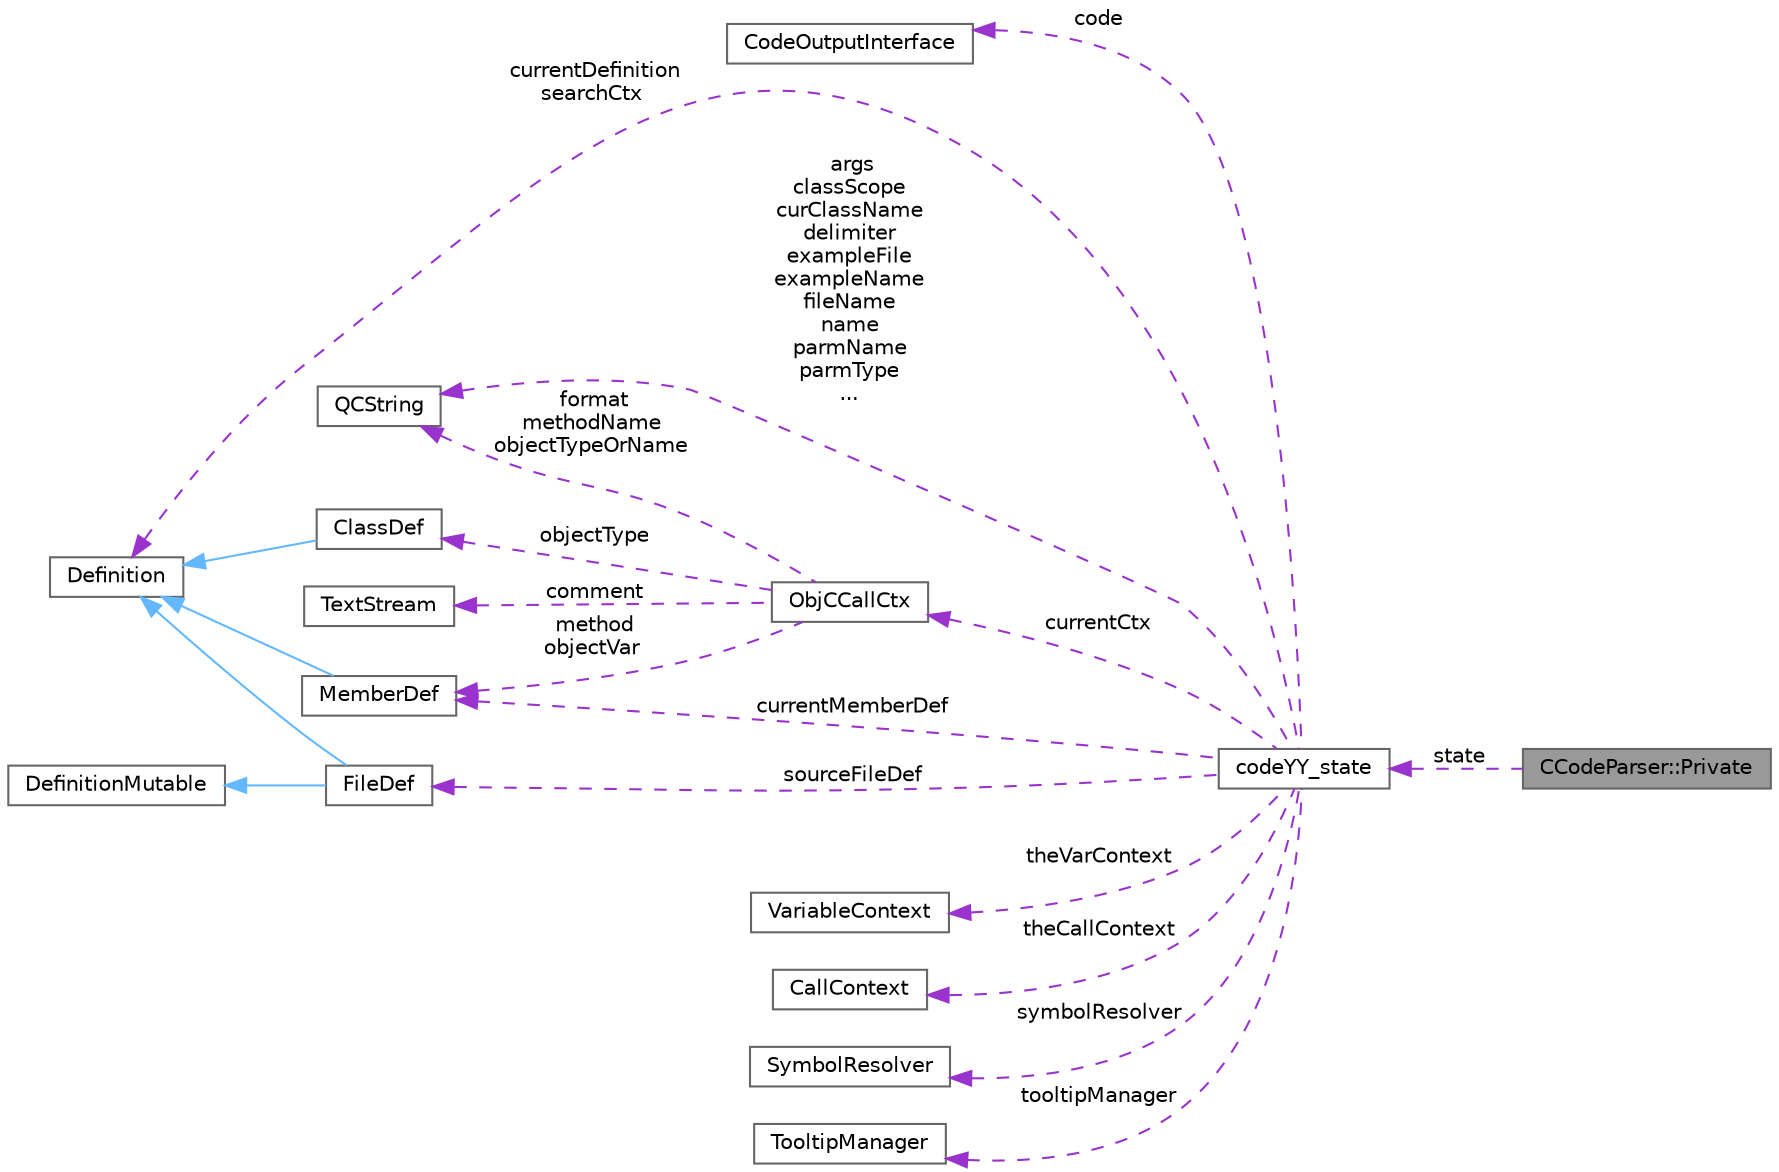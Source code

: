 digraph "CCodeParser::Private"
{
 // INTERACTIVE_SVG=YES
 // LATEX_PDF_SIZE
  bgcolor="transparent";
  edge [fontname=Helvetica,fontsize=10,labelfontname=Helvetica,labelfontsize=10];
  node [fontname=Helvetica,fontsize=10,shape=box,height=0.2,width=0.4];
  rankdir="LR";
  Node1 [label="CCodeParser::Private",height=0.2,width=0.4,color="gray40", fillcolor="grey60", style="filled", fontcolor="black",tooltip=" "];
  Node2 -> Node1 [dir="back",color="darkorchid3",style="dashed",label=" state" ];
  Node2 [label="codeYY_state",height=0.2,width=0.4,color="gray40", fillcolor="white", style="filled",URL="$da/d28/structcode_y_y__state.html",tooltip=" "];
  Node3 -> Node2 [dir="back",color="darkorchid3",style="dashed",label=" code" ];
  Node3 [label="CodeOutputInterface",height=0.2,width=0.4,color="gray40", fillcolor="white", style="filled",URL="$d5/d9c/class_code_output_interface.html",tooltip="Output interface for code parser."];
  Node4 -> Node2 [dir="back",color="darkorchid3",style="dashed",label=" args\nclassScope\ncurClassName\ndelimiter\nexampleFile\nexampleName\nfileName\nname\nparmName\nparmType\n..." ];
  Node4 [label="QCString",height=0.2,width=0.4,color="gray40", fillcolor="white", style="filled",URL="$d9/d45/class_q_c_string.html",tooltip="This is an alternative implementation of QCString."];
  Node5 -> Node2 [dir="back",color="darkorchid3",style="dashed",label=" sourceFileDef" ];
  Node5 [label="FileDef",height=0.2,width=0.4,color="gray40", fillcolor="white", style="filled",URL="$de/db0/class_file_def.html",tooltip="A model of a file symbol."];
  Node6 -> Node5 [dir="back",color="steelblue1",style="solid"];
  Node6 [label="DefinitionMutable",height=0.2,width=0.4,color="gray40", fillcolor="white", style="filled",URL="$d0/d46/class_definition_mutable.html",tooltip=" "];
  Node7 -> Node5 [dir="back",color="steelblue1",style="solid"];
  Node7 [label="Definition",height=0.2,width=0.4,color="gray40", fillcolor="white", style="filled",URL="$d5/dcc/class_definition.html",tooltip="The common base class of all entity definitions found in the sources."];
  Node7 -> Node2 [dir="back",color="darkorchid3",style="dashed",label=" currentDefinition\nsearchCtx" ];
  Node8 -> Node2 [dir="back",color="darkorchid3",style="dashed",label=" currentMemberDef" ];
  Node8 [label="MemberDef",height=0.2,width=0.4,color="gray40", fillcolor="white", style="filled",URL="$da/d09/class_member_def.html",tooltip="A model of a class/file/namespace member symbol."];
  Node7 -> Node8 [dir="back",color="steelblue1",style="solid"];
  Node9 -> Node2 [dir="back",color="darkorchid3",style="dashed",label=" currentCtx" ];
  Node9 [label="ObjCCallCtx",height=0.2,width=0.4,color="gray40", fillcolor="white", style="filled",URL="$d8/d10/struct_obj_c_call_ctx.html",tooltip=" "];
  Node4 -> Node9 [dir="back",color="darkorchid3",style="dashed",label=" format\nmethodName\nobjectTypeOrName" ];
  Node10 -> Node9 [dir="back",color="darkorchid3",style="dashed",label=" comment" ];
  Node10 [label="TextStream",height=0.2,width=0.4,color="gray40", fillcolor="white", style="filled",URL="$d3/d30/class_text_stream.html",tooltip="Text streaming class that buffers data."];
  Node11 -> Node9 [dir="back",color="darkorchid3",style="dashed",label=" objectType" ];
  Node11 [label="ClassDef",height=0.2,width=0.4,color="gray40", fillcolor="white", style="filled",URL="$d1/dcf/class_class_def.html",tooltip="A abstract class representing of a compound symbol."];
  Node7 -> Node11 [dir="back",color="steelblue1",style="solid"];
  Node8 -> Node9 [dir="back",color="darkorchid3",style="dashed",label=" method\nobjectVar" ];
  Node12 -> Node2 [dir="back",color="darkorchid3",style="dashed",label=" theVarContext" ];
  Node12 [label="VariableContext",height=0.2,width=0.4,color="gray40", fillcolor="white", style="filled",URL="$d4/df2/class_variable_context.html",tooltip=" "];
  Node13 -> Node2 [dir="back",color="darkorchid3",style="dashed",label=" theCallContext" ];
  Node13 [label="CallContext",height=0.2,width=0.4,color="gray40", fillcolor="white", style="filled",URL="$de/da0/class_call_context.html",tooltip="Represents the call context."];
  Node14 -> Node2 [dir="back",color="darkorchid3",style="dashed",label=" symbolResolver" ];
  Node14 [label="SymbolResolver",height=0.2,width=0.4,color="gray40", fillcolor="white", style="filled",URL="$da/d0c/class_symbol_resolver.html",tooltip="Helper class to find a class definition or check if A symbol is accessible in a given scope."];
  Node15 -> Node2 [dir="back",color="darkorchid3",style="dashed",label=" tooltipManager" ];
  Node15 [label="TooltipManager",height=0.2,width=0.4,color="gray40", fillcolor="white", style="filled",URL="$d5/dae/class_tooltip_manager.html",tooltip="Class that manages the tooltips for a source file."];
}
